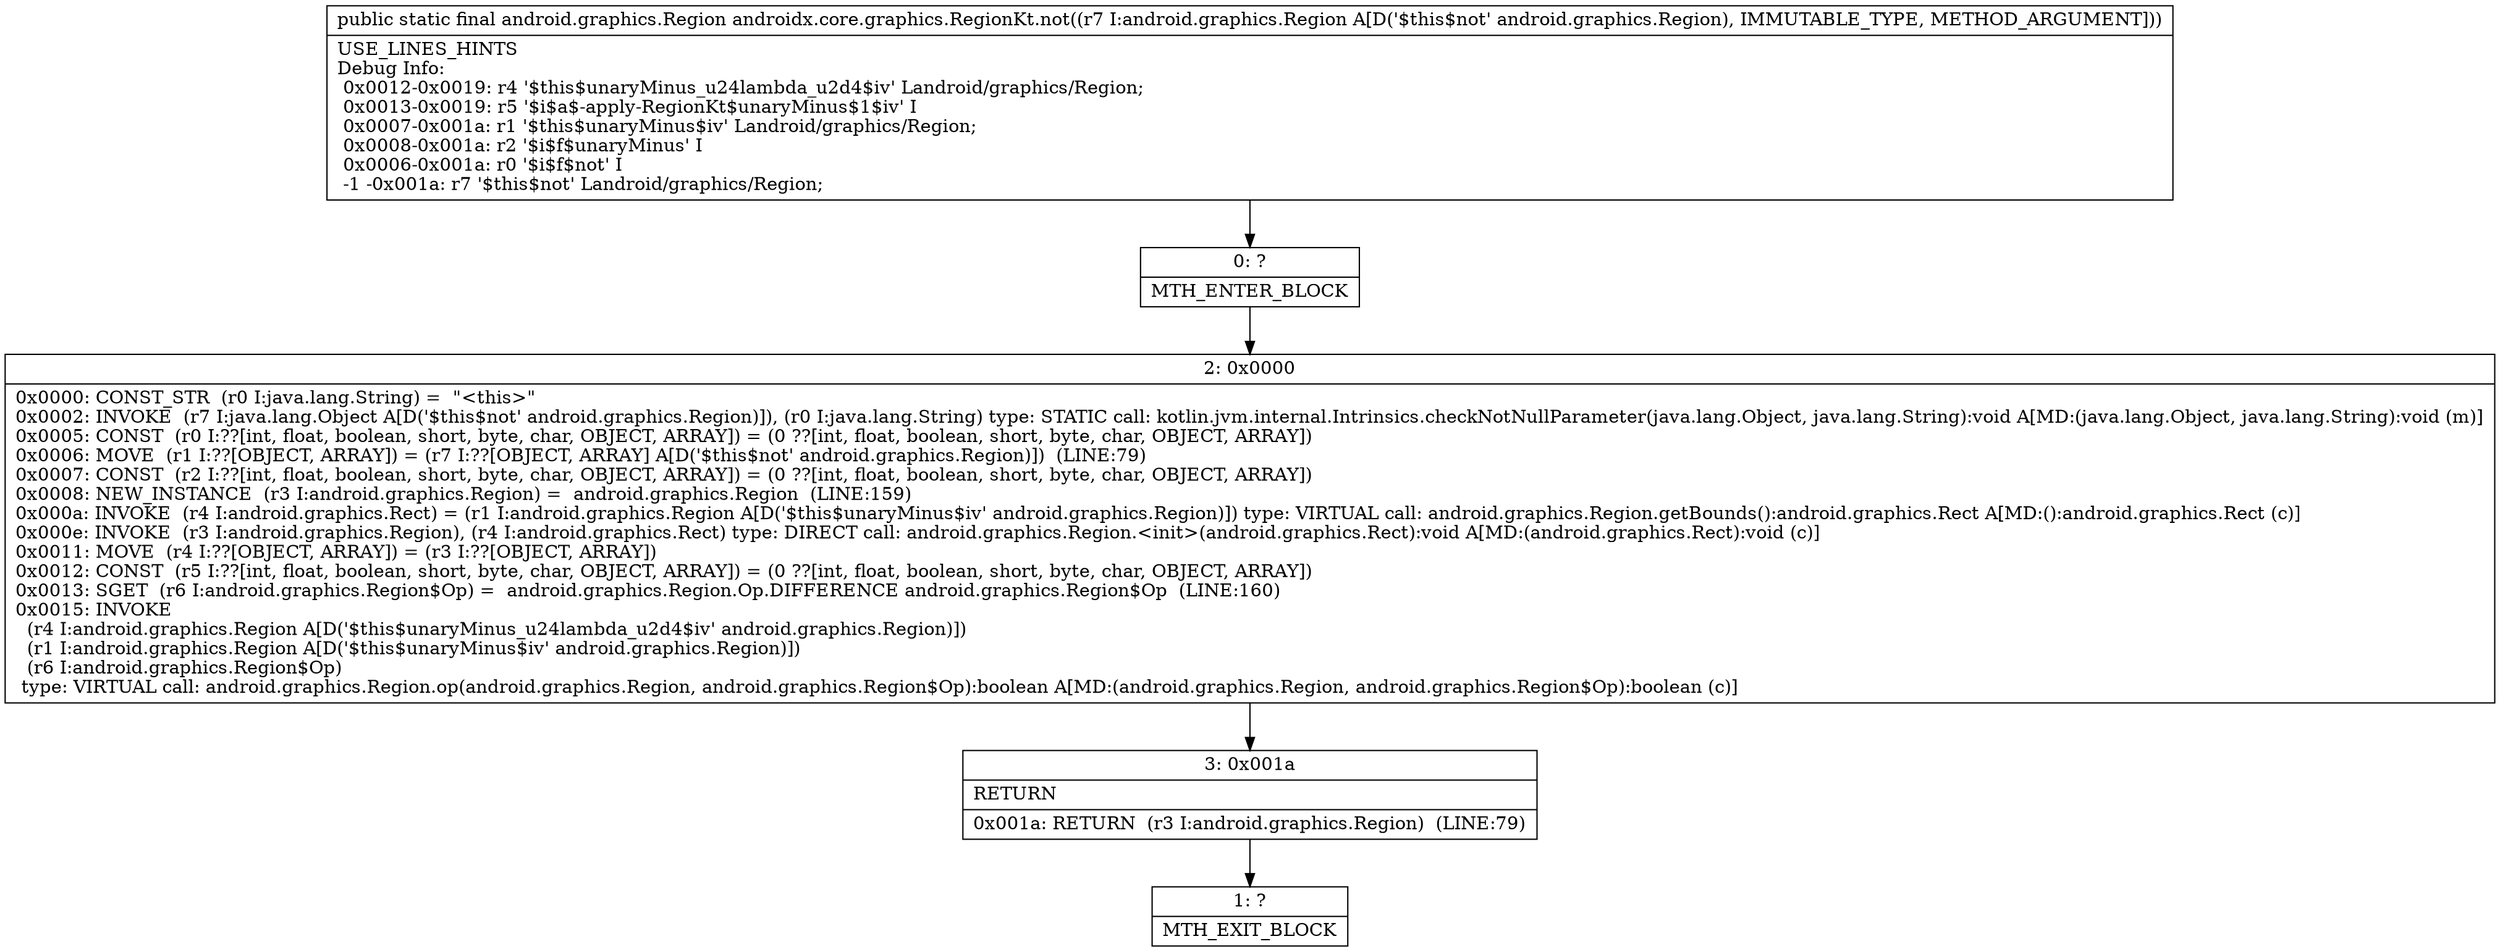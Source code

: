 digraph "CFG forandroidx.core.graphics.RegionKt.not(Landroid\/graphics\/Region;)Landroid\/graphics\/Region;" {
Node_0 [shape=record,label="{0\:\ ?|MTH_ENTER_BLOCK\l}"];
Node_2 [shape=record,label="{2\:\ 0x0000|0x0000: CONST_STR  (r0 I:java.lang.String) =  \"\<this\>\" \l0x0002: INVOKE  (r7 I:java.lang.Object A[D('$this$not' android.graphics.Region)]), (r0 I:java.lang.String) type: STATIC call: kotlin.jvm.internal.Intrinsics.checkNotNullParameter(java.lang.Object, java.lang.String):void A[MD:(java.lang.Object, java.lang.String):void (m)]\l0x0005: CONST  (r0 I:??[int, float, boolean, short, byte, char, OBJECT, ARRAY]) = (0 ??[int, float, boolean, short, byte, char, OBJECT, ARRAY]) \l0x0006: MOVE  (r1 I:??[OBJECT, ARRAY]) = (r7 I:??[OBJECT, ARRAY] A[D('$this$not' android.graphics.Region)])  (LINE:79)\l0x0007: CONST  (r2 I:??[int, float, boolean, short, byte, char, OBJECT, ARRAY]) = (0 ??[int, float, boolean, short, byte, char, OBJECT, ARRAY]) \l0x0008: NEW_INSTANCE  (r3 I:android.graphics.Region) =  android.graphics.Region  (LINE:159)\l0x000a: INVOKE  (r4 I:android.graphics.Rect) = (r1 I:android.graphics.Region A[D('$this$unaryMinus$iv' android.graphics.Region)]) type: VIRTUAL call: android.graphics.Region.getBounds():android.graphics.Rect A[MD:():android.graphics.Rect (c)]\l0x000e: INVOKE  (r3 I:android.graphics.Region), (r4 I:android.graphics.Rect) type: DIRECT call: android.graphics.Region.\<init\>(android.graphics.Rect):void A[MD:(android.graphics.Rect):void (c)]\l0x0011: MOVE  (r4 I:??[OBJECT, ARRAY]) = (r3 I:??[OBJECT, ARRAY]) \l0x0012: CONST  (r5 I:??[int, float, boolean, short, byte, char, OBJECT, ARRAY]) = (0 ??[int, float, boolean, short, byte, char, OBJECT, ARRAY]) \l0x0013: SGET  (r6 I:android.graphics.Region$Op) =  android.graphics.Region.Op.DIFFERENCE android.graphics.Region$Op  (LINE:160)\l0x0015: INVOKE  \l  (r4 I:android.graphics.Region A[D('$this$unaryMinus_u24lambda_u2d4$iv' android.graphics.Region)])\l  (r1 I:android.graphics.Region A[D('$this$unaryMinus$iv' android.graphics.Region)])\l  (r6 I:android.graphics.Region$Op)\l type: VIRTUAL call: android.graphics.Region.op(android.graphics.Region, android.graphics.Region$Op):boolean A[MD:(android.graphics.Region, android.graphics.Region$Op):boolean (c)]\l}"];
Node_3 [shape=record,label="{3\:\ 0x001a|RETURN\l|0x001a: RETURN  (r3 I:android.graphics.Region)  (LINE:79)\l}"];
Node_1 [shape=record,label="{1\:\ ?|MTH_EXIT_BLOCK\l}"];
MethodNode[shape=record,label="{public static final android.graphics.Region androidx.core.graphics.RegionKt.not((r7 I:android.graphics.Region A[D('$this$not' android.graphics.Region), IMMUTABLE_TYPE, METHOD_ARGUMENT]))  | USE_LINES_HINTS\lDebug Info:\l  0x0012\-0x0019: r4 '$this$unaryMinus_u24lambda_u2d4$iv' Landroid\/graphics\/Region;\l  0x0013\-0x0019: r5 '$i$a$\-apply\-RegionKt$unaryMinus$1$iv' I\l  0x0007\-0x001a: r1 '$this$unaryMinus$iv' Landroid\/graphics\/Region;\l  0x0008\-0x001a: r2 '$i$f$unaryMinus' I\l  0x0006\-0x001a: r0 '$i$f$not' I\l  \-1 \-0x001a: r7 '$this$not' Landroid\/graphics\/Region;\l}"];
MethodNode -> Node_0;Node_0 -> Node_2;
Node_2 -> Node_3;
Node_3 -> Node_1;
}


